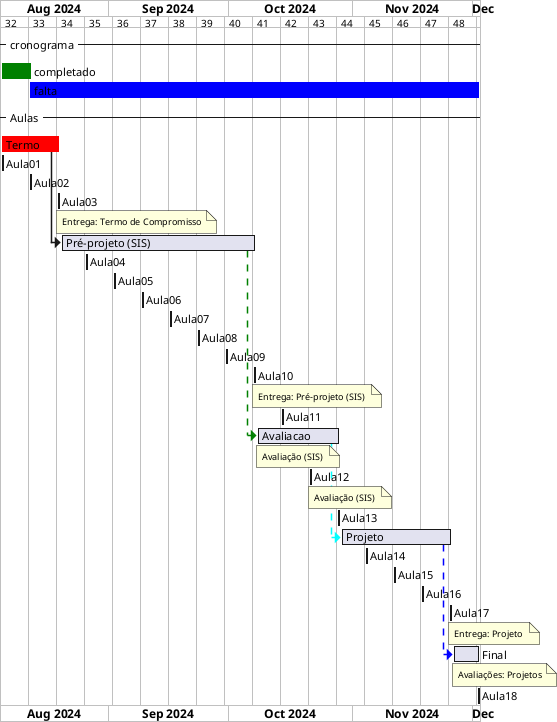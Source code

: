 @startgantt cronograma_SIS

/'TODO: tentar usar variáveis do sistema: https://blog.jdriven.com/2017/01/plantuml-pleasantness-using-current-date/  '/
/'atualizar'/
!$dataInicio = "	2024-08-05	"
!$dataFim  = "	2024-12-02	"
!$Aula01 = $dataInicio		
!$Aula02 = "	2024-08-12	"
!$Aula03 = "	2024-08-19	"
!$Aula04 = "	2024-08-26	"
!$Aula05 = "	2024-09-02	"
!$Aula06 = "	2024-09-09	"
!$Aula07 = "	2024-09-16	"
!$Aula08 = "	2024-09-23	"
!$Aula09 = "	2024-09-30	"
!$Aula10 = "	2024-10-07	"
!$Aula11 = "	2024-10-14	"
!$Aula12 = "	2024-10-21	"
!$Aula13 = "	2024-10-28	"
!$Aula14 = "	2024-11-04	"
!$Aula15 = "	2024-11-11	"
!$Aula16 = "	2024-11-18	"
!$Aula17 = "	2024-11-25	"
!$Aula18 = "	2024-12-02	"
!$Aula18 = $dataFim		

!$dataAtual  = $Aula02
/'atualizar'/


ganttscale weekly

Project starts $dataInicio

-- cronograma -- 
[completado] is colored in green
[completado] starts $dataInicio and ends $dataAtual
[falta] starts $dataAtual and ends $dataFim
[falta] is colored in blue

-- Aulas -- 
[Termo] is colored in Red
[Termo]  starts $Aula01 and ends $Aula03
[Aula01] starts $Aula01 and ends $Aula01
[Aula02] starts $Aula02 and ends $Aula02
[Aula03] starts $Aula03 and ends $Aula03
note bottom
Entrega: Termo de Compromisso
end note
[Pré-projeto (SIS)] starts at [Termo]'s end
[Pré-projeto (SIS)] ends $Aula10
[Aula04] starts $Aula04 and ends $Aula04
[Aula05] starts $Aula05 and ends $Aula05
[Aula06] starts $Aula06 and ends $Aula06
[Aula07] starts $Aula07 and ends $Aula07
[Aula08] starts $Aula08 and ends $Aula08
[Aula09] starts $Aula09 and ends $Aula09
[Aula10] starts $Aula10 and ends $Aula10
note bottom
Entrega: Pré-projeto (SIS) 
end note
[Aula11] starts $Aula11 and ends $Aula11
[Avaliacao] starts at [Pré-projeto (SIS)]'s end with green dashed link
[Avaliacao] ends $Aula13
note bottom
Avaliação (SIS) 
end note
[Aula12] starts $Aula12 and ends $Aula12
note bottom
Avaliação (SIS) 
end note
[Aula13] starts $Aula13 and ends $Aula13
[Projeto] starts at [Avaliacao]'s end with cyan dashed link
[Projeto] ends $Aula17
[Aula14] starts $Aula14 and ends $Aula14
[Aula15] starts $Aula15 and ends $Aula15
[Aula16] starts $Aula16 and ends $Aula16
[Aula17] starts $Aula17 and ends $Aula17
note bottom
Entrega: Projeto 
end note
[Final] starts at [Projeto]'s end with blue dashed link
[Final] ends $Aula18
note bottom
Avaliações: Projetos
end note
[Aula18] starts $Aula18 and ends $Aula18

@endgantt